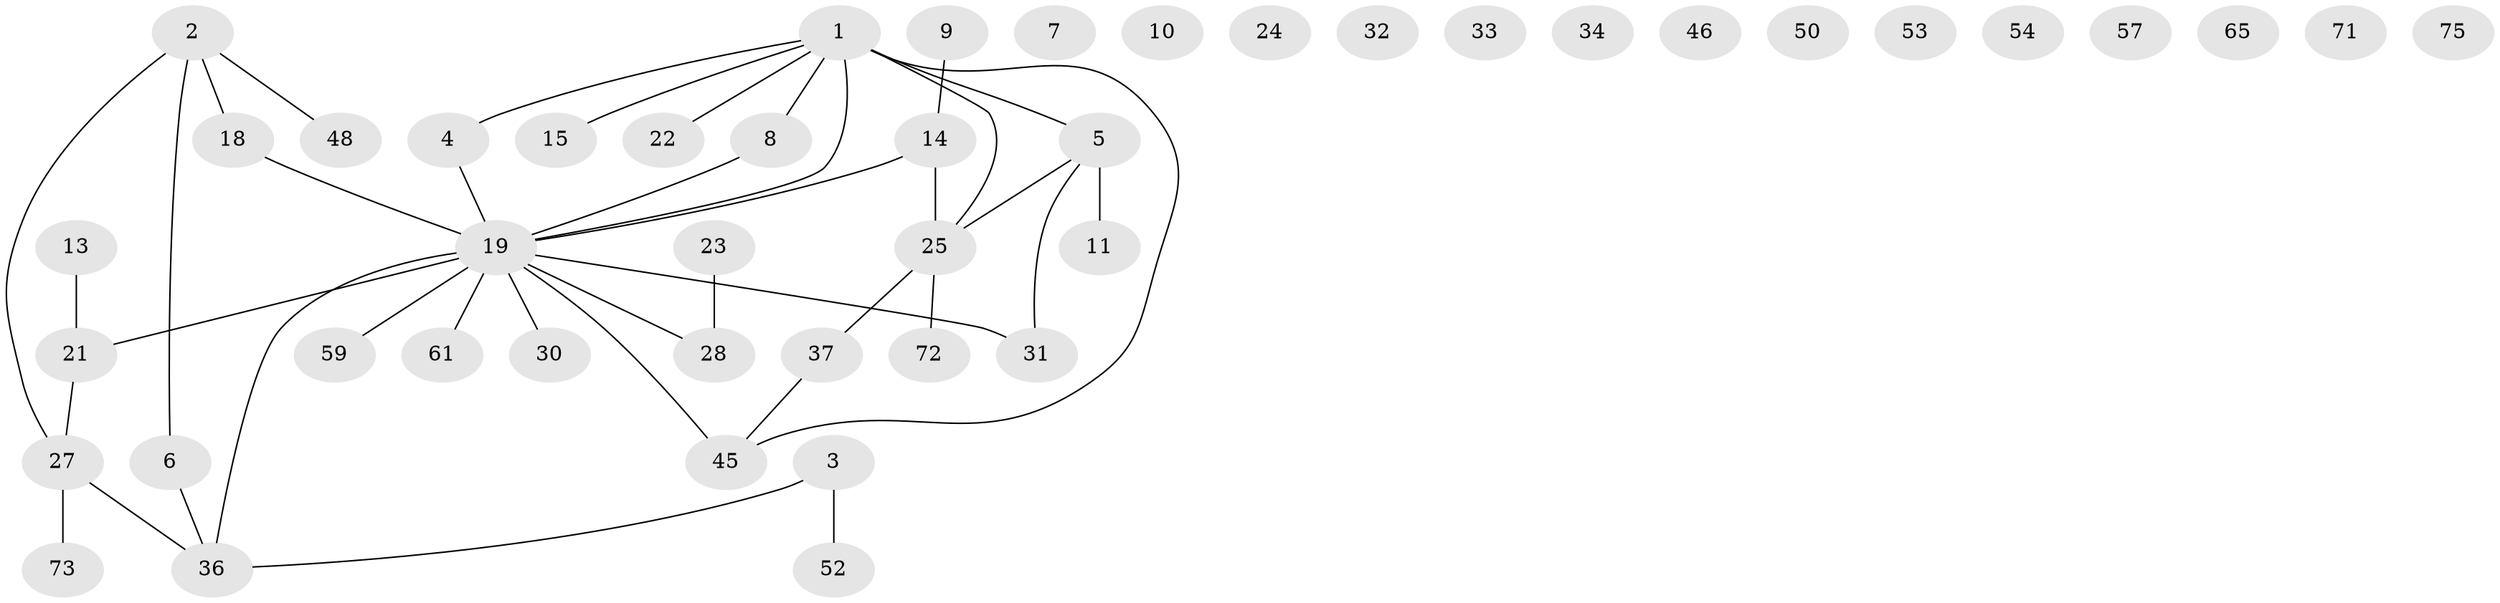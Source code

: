 // original degree distribution, {9: 0.013157894736842105, 4: 0.06578947368421052, 2: 0.23684210526315788, 3: 0.17105263157894737, 0: 0.17105263157894737, 1: 0.27631578947368424, 5: 0.05263157894736842, 7: 0.013157894736842105}
// Generated by graph-tools (version 1.1) at 2025/16/03/04/25 18:16:32]
// undirected, 45 vertices, 40 edges
graph export_dot {
graph [start="1"]
  node [color=gray90,style=filled];
  1;
  2 [super="+12"];
  3;
  4;
  5 [super="+41"];
  6 [super="+43"];
  7;
  8;
  9 [super="+29"];
  10;
  11;
  13 [super="+16"];
  14 [super="+17+69"];
  15;
  18;
  19 [super="+20+39"];
  21 [super="+49"];
  22;
  23;
  24;
  25 [super="+26+66"];
  27 [super="+38"];
  28 [super="+76"];
  30;
  31 [super="+55+42"];
  32 [super="+51"];
  33;
  34;
  36 [super="+40"];
  37 [super="+60"];
  45 [super="+62"];
  46;
  48;
  50;
  52 [super="+58"];
  53;
  54;
  57;
  59;
  61;
  65;
  71;
  72;
  73;
  75;
  1 -- 4;
  1 -- 5;
  1 -- 8;
  1 -- 15;
  1 -- 22;
  1 -- 25 [weight=2];
  1 -- 45;
  1 -- 19;
  2 -- 18;
  2 -- 27;
  2 -- 48;
  2 -- 6;
  3 -- 52;
  3 -- 36;
  4 -- 19;
  5 -- 11;
  5 -- 25;
  5 -- 31;
  6 -- 36;
  8 -- 19;
  9 -- 14;
  13 -- 21;
  14 -- 25 [weight=3];
  14 -- 19;
  18 -- 19;
  19 -- 61;
  19 -- 59;
  19 -- 45;
  19 -- 36;
  19 -- 21 [weight=2];
  19 -- 28;
  19 -- 30;
  19 -- 31;
  21 -- 27;
  23 -- 28;
  25 -- 37;
  25 -- 72;
  27 -- 36;
  27 -- 73;
  37 -- 45;
}
